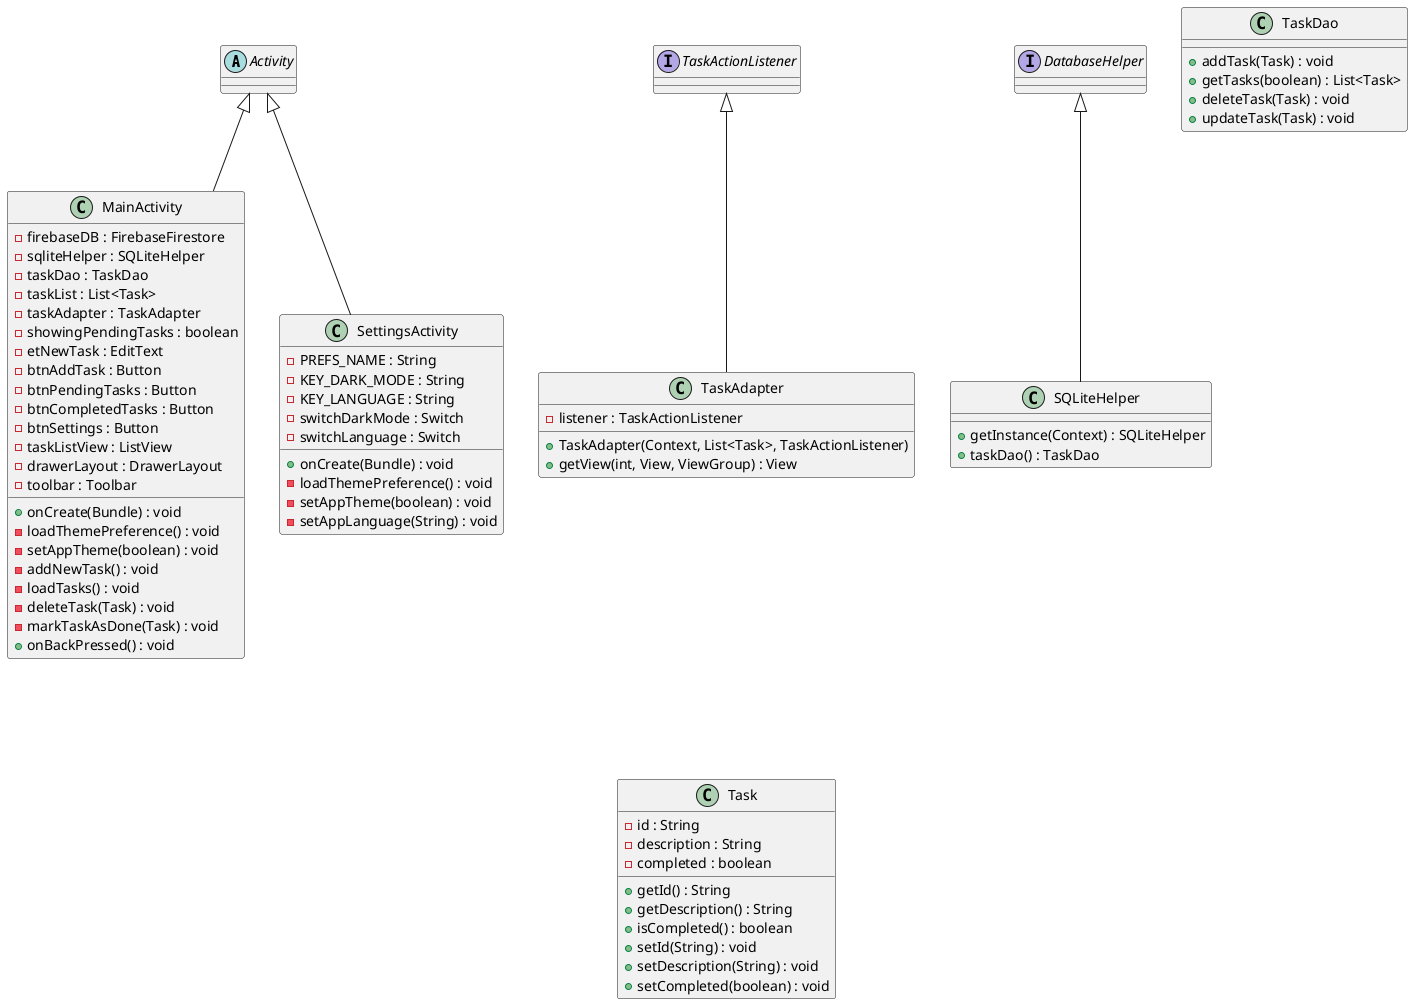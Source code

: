 @startuml

abstract class Activity
interface TaskActionListener
interface DatabaseHelper

TaskActionListener <|-- TaskAdapter
Activity <|-- MainActivity
Activity <|-- SettingsActivity
DatabaseHelper <|-- SQLiteHelper

class MainActivity {
    - firebaseDB : FirebaseFirestore
    - sqliteHelper : SQLiteHelper
    - taskDao : TaskDao
    - taskList : List<Task>
    - taskAdapter : TaskAdapter
    - showingPendingTasks : boolean
    - etNewTask : EditText
    - btnAddTask : Button
    - btnPendingTasks : Button
    - btnCompletedTasks : Button
    - btnSettings : Button
    - taskListView : ListView
    - drawerLayout : DrawerLayout
    - toolbar : Toolbar
    + onCreate(Bundle) : void
    - loadThemePreference() : void
    - setAppTheme(boolean) : void
    - addNewTask() : void
    - loadTasks() : void
    - deleteTask(Task) : void
    - markTaskAsDone(Task) : void
    + onBackPressed() : void
}

class SettingsActivity {
    - PREFS_NAME : String
    - KEY_DARK_MODE : String
    - KEY_LANGUAGE : String
    - switchDarkMode : Switch
    - switchLanguage : Switch
    + onCreate(Bundle) : void
    - loadThemePreference() : void
    - setAppTheme(boolean) : void
    - setAppLanguage(String) : void
}

class TaskAdapter {
    - listener : TaskActionListener
    + TaskAdapter(Context, List<Task>, TaskActionListener)
    + getView(int, View, ViewGroup) : View
}

class SQLiteHelper {
    + getInstance(Context) : SQLiteHelper
    + taskDao() : TaskDao
}

class TaskDao {
    + addTask(Task) : void
    + getTasks(boolean) : List<Task>
    + deleteTask(Task) : void
    + updateTask(Task) : void
}

class Task {
    - id : String
    - description : String
    - completed : boolean
    + getId() : String
    + getDescription() : String
    + isCompleted() : boolean
    + setId(String) : void
    + setDescription(String) : void
    + setCompleted(boolean) : void
}

TaskAdapter -[HIDDEN]--> Task

@enduml
